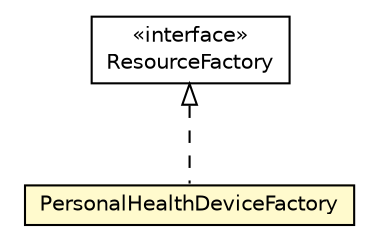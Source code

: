 #!/usr/local/bin/dot
#
# Class diagram 
# Generated by UMLGraph version R5_6-24-gf6e263 (http://www.umlgraph.org/)
#

digraph G {
	edge [fontname="Helvetica",fontsize=10,labelfontname="Helvetica",labelfontsize=10];
	node [fontname="Helvetica",fontsize=10,shape=plaintext];
	nodesep=0.25;
	ranksep=0.5;
	// org.universAAL.middleware.rdf.ResourceFactory
	c6362736 [label=<<table title="org.universAAL.middleware.rdf.ResourceFactory" border="0" cellborder="1" cellspacing="0" cellpadding="2" port="p" href="../middleware/rdf/ResourceFactory.html">
		<tr><td><table border="0" cellspacing="0" cellpadding="1">
<tr><td align="center" balign="center"> &#171;interface&#187; </td></tr>
<tr><td align="center" balign="center"> ResourceFactory </td></tr>
		</table></td></tr>
		</table>>, URL="../middleware/rdf/ResourceFactory.html", fontname="Helvetica", fontcolor="black", fontsize=10.0];
	// org.universAAL.ontology.PersonalHealthDeviceFactory
	c6363191 [label=<<table title="org.universAAL.ontology.PersonalHealthDeviceFactory" border="0" cellborder="1" cellspacing="0" cellpadding="2" port="p" bgcolor="lemonChiffon" href="./PersonalHealthDeviceFactory.html">
		<tr><td><table border="0" cellspacing="0" cellpadding="1">
<tr><td align="center" balign="center"> PersonalHealthDeviceFactory </td></tr>
		</table></td></tr>
		</table>>, URL="./PersonalHealthDeviceFactory.html", fontname="Helvetica", fontcolor="black", fontsize=10.0];
	//org.universAAL.ontology.PersonalHealthDeviceFactory implements org.universAAL.middleware.rdf.ResourceFactory
	c6362736:p -> c6363191:p [dir=back,arrowtail=empty,style=dashed];
}

